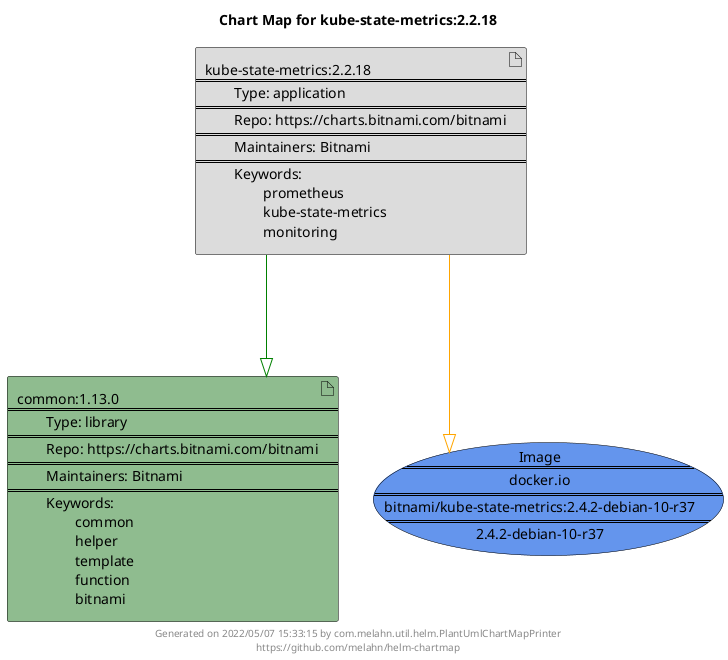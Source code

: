 @startuml
skinparam linetype ortho
skinparam backgroundColor white
skinparam usecaseBorderColor black
skinparam usecaseArrowColor LightSlateGray
skinparam artifactBorderColor black
skinparam artifactArrowColor LightSlateGray

title Chart Map for kube-state-metrics:2.2.18

'There are 2 referenced Helm Charts
artifact "common:1.13.0\n====\n\tType: library\n====\n\tRepo: https://charts.bitnami.com/bitnami\n====\n\tMaintainers: Bitnami\n====\n\tKeywords: \n\t\tcommon\n\t\thelper\n\t\ttemplate\n\t\tfunction\n\t\tbitnami" as common_1_13_0 #DarkSeaGreen
artifact "kube-state-metrics:2.2.18\n====\n\tType: application\n====\n\tRepo: https://charts.bitnami.com/bitnami\n====\n\tMaintainers: Bitnami\n====\n\tKeywords: \n\t\tprometheus\n\t\tkube-state-metrics\n\t\tmonitoring" as kube_state_metrics_2_2_18 #Gainsboro

'There is one referenced Docker Image
usecase "Image\n====\ndocker.io\n====\nbitnami/kube-state-metrics:2.4.2-debian-10-r37\n====\n2.4.2-debian-10-r37" as docker_io_bitnami_kube_state_metrics_2_4_2_debian_10_r37 #CornflowerBlue

'Chart Dependencies
kube_state_metrics_2_2_18--[#green]-|>common_1_13_0
kube_state_metrics_2_2_18--[#orange]-|>docker_io_bitnami_kube_state_metrics_2_4_2_debian_10_r37

center footer Generated on 2022/05/07 15:33:15 by com.melahn.util.helm.PlantUmlChartMapPrinter\nhttps://github.com/melahn/helm-chartmap
@enduml
